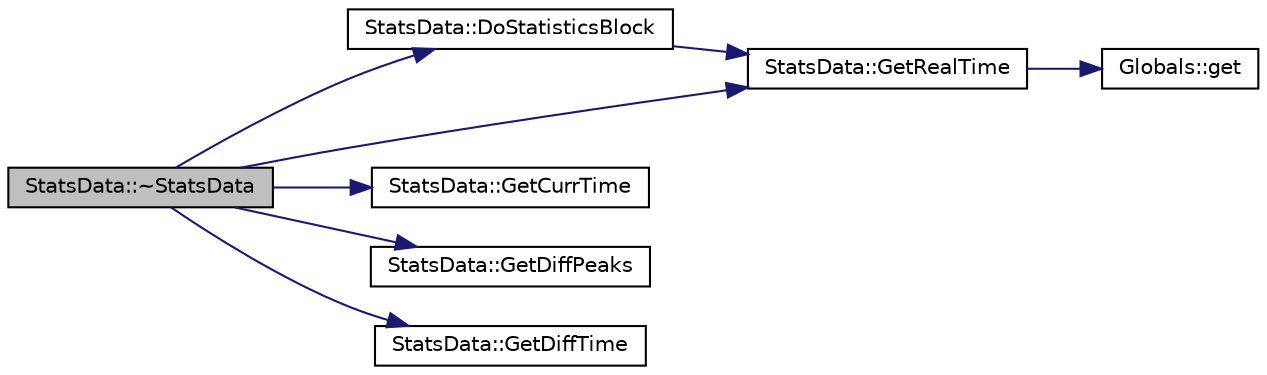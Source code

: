 digraph "StatsData::~StatsData"
{
  edge [fontname="Helvetica",fontsize="10",labelfontname="Helvetica",labelfontsize="10"];
  node [fontname="Helvetica",fontsize="10",shape=record];
  rankdir="LR";
  Node1 [label="StatsData::~StatsData",height=0.2,width=0.4,color="black", fillcolor="grey75", style="filled", fontcolor="black"];
  Node1 -> Node2 [color="midnightblue",fontsize="10",style="solid",fontname="Helvetica"];
  Node2 [label="StatsData::DoStatisticsBlock",height=0.2,width=0.4,color="black", fillcolor="white", style="filled",URL="$df/d59/class_stats_data.html#a4303ccc0eaac5bb3836f6e8b3bb74d4f"];
  Node2 -> Node3 [color="midnightblue",fontsize="10",style="solid",fontname="Helvetica"];
  Node3 [label="StatsData::GetRealTime",height=0.2,width=0.4,color="black", fillcolor="white", style="filled",URL="$df/d59/class_stats_data.html#a3a4e003aed1e2926ad821ff298136670"];
  Node3 -> Node4 [color="midnightblue",fontsize="10",style="solid",fontname="Helvetica"];
  Node4 [label="Globals::get",height=0.2,width=0.4,color="black", fillcolor="white", style="filled",URL="$d3/daf/class_globals.html#ae66fa0173342202c96b13d71a6522512",tooltip="Instance is created upon first call. "];
  Node1 -> Node5 [color="midnightblue",fontsize="10",style="solid",fontname="Helvetica"];
  Node5 [label="StatsData::GetCurrTime",height=0.2,width=0.4,color="black", fillcolor="white", style="filled",URL="$df/d59/class_stats_data.html#a98bf275184bc21be07d405dbdde85bf9"];
  Node1 -> Node6 [color="midnightblue",fontsize="10",style="solid",fontname="Helvetica"];
  Node6 [label="StatsData::GetDiffPeaks",height=0.2,width=0.4,color="black", fillcolor="white", style="filled",URL="$df/d59/class_stats_data.html#ae399bab131623845b5009957ee565a70"];
  Node1 -> Node7 [color="midnightblue",fontsize="10",style="solid",fontname="Helvetica"];
  Node7 [label="StatsData::GetDiffTime",height=0.2,width=0.4,color="black", fillcolor="white", style="filled",URL="$df/d59/class_stats_data.html#ac7b1ff0f9e3883e06e7ecf5b9aac779d"];
  Node1 -> Node3 [color="midnightblue",fontsize="10",style="solid",fontname="Helvetica"];
}
